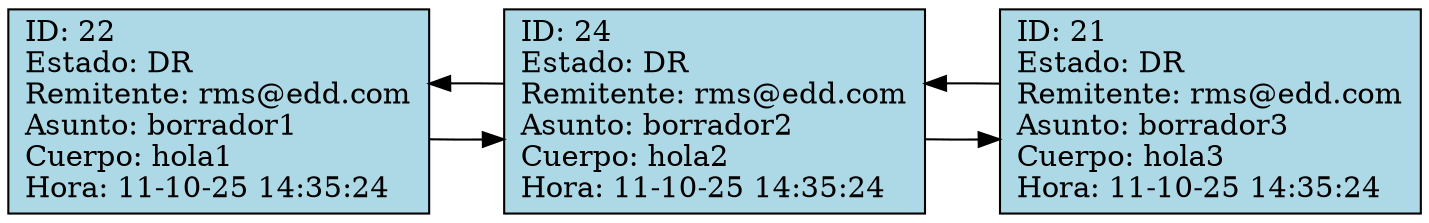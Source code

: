 digraph ListaDoble {
  rankdir=LR;
  nodesep=0.5;
  edge [arrowhead=normal];
  node [shape=record, style=filled, fillcolor=lightblue];

  nodo0 [label="{ID: 22\lEstado: DR\lRemitente: rms@edd.com\lAsunto: borrador1\lCuerpo: hola1\lHora: 11-10-25 14:35:24\l}"];
  nodo0 -> nodo1;
  nodo1 -> nodo0;
  nodo1 [label="{ID: 24\lEstado: DR\lRemitente: rms@edd.com\lAsunto: borrador2\lCuerpo: hola2\lHora: 11-10-25 14:35:24\l}"];
  nodo1 -> nodo2;
  nodo2 -> nodo1;
  nodo2 [label="{ID: 21\lEstado: DR\lRemitente: rms@edd.com\lAsunto: borrador3\lCuerpo: hola3\lHora: 11-10-25 14:35:24\l}"];
}
